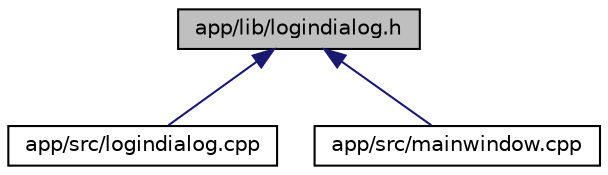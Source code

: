 digraph "app/lib/logindialog.h"
{
 // LATEX_PDF_SIZE
  edge [fontname="Helvetica",fontsize="10",labelfontname="Helvetica",labelfontsize="10"];
  node [fontname="Helvetica",fontsize="10",shape=record];
  Node1 [label="app/lib/logindialog.h",height=0.2,width=0.4,color="black", fillcolor="grey75", style="filled", fontcolor="black",tooltip=" "];
  Node1 -> Node2 [dir="back",color="midnightblue",fontsize="10",style="solid"];
  Node2 [label="app/src/logindialog.cpp",height=0.2,width=0.4,color="black", fillcolor="white", style="filled",URL="$logindialog_8cpp.html",tooltip=" "];
  Node1 -> Node3 [dir="back",color="midnightblue",fontsize="10",style="solid"];
  Node3 [label="app/src/mainwindow.cpp",height=0.2,width=0.4,color="black", fillcolor="white", style="filled",URL="$mainwindow_8cpp.html",tooltip=" "];
}
